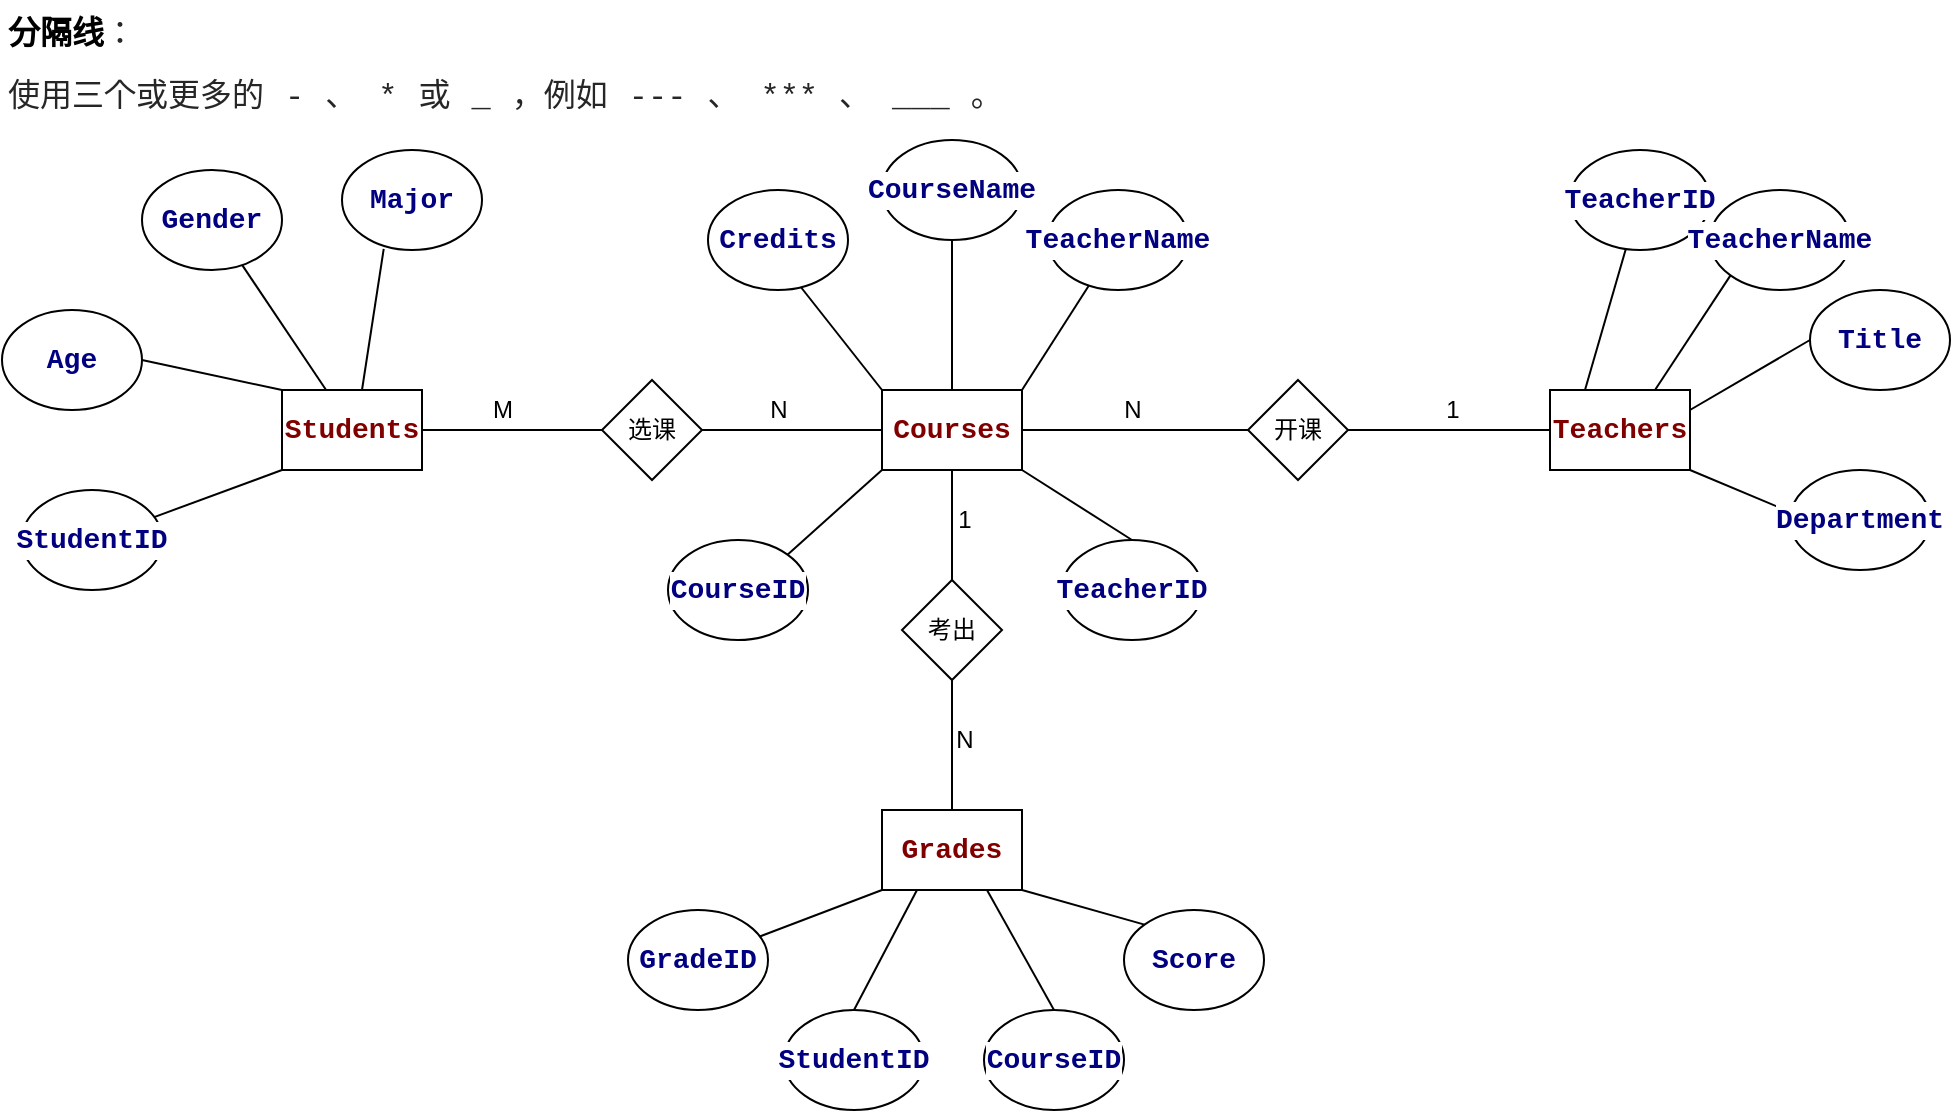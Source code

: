 <mxfile>
    <diagram id="hixVZfXvODlWkF1AgasT" name="Page-1">
        <mxGraphModel dx="1293" dy="859" grid="1" gridSize="10" guides="1" tooltips="1" connect="1" arrows="1" fold="1" page="1" pageScale="1" pageWidth="1000" pageHeight="600" background="#ffffff" math="0" shadow="0">
            <root>
                <mxCell id="0"/>
                <mxCell id="1" parent="0"/>
                <mxCell id="2" value="&lt;div style=&quot;background-color: rgb(255, 255, 255); font-family: Consolas, &amp;quot;Courier New&amp;quot;, monospace; font-size: 14px; line-height: 19px;&quot;&gt;&lt;span style=&quot;color: #800000;font-weight: bold;&quot;&gt;Students&lt;/span&gt;&lt;/div&gt;" style="rounded=0;whiteSpace=wrap;html=1;" parent="1" vertex="1">
                    <mxGeometry x="149" y="205" width="70" height="40" as="geometry"/>
                </mxCell>
                <mxCell id="9" value="" style="endArrow=none;html=1;exitX=0;exitY=1;exitDx=0;exitDy=0;" parent="1" source="2" target="15" edge="1">
                    <mxGeometry width="50" height="50" relative="1" as="geometry">
                        <mxPoint x="149" y="165" as="sourcePoint"/>
                        <mxPoint x="79" y="265" as="targetPoint"/>
                    </mxGeometry>
                </mxCell>
                <mxCell id="10" value="" style="endArrow=none;html=1;exitX=0;exitY=0;exitDx=0;exitDy=0;entryX=1;entryY=0.5;entryDx=0;entryDy=0;" parent="1" source="2" target="14" edge="1">
                    <mxGeometry width="50" height="50" relative="1" as="geometry">
                        <mxPoint x="169" y="165" as="sourcePoint"/>
                        <mxPoint x="79" y="195" as="targetPoint"/>
                    </mxGeometry>
                </mxCell>
                <mxCell id="11" value="" style="endArrow=none;html=1;exitX=0.315;exitY=0;exitDx=0;exitDy=0;exitPerimeter=0;" parent="1" source="2" target="13" edge="1">
                    <mxGeometry width="50" height="50" relative="1" as="geometry">
                        <mxPoint x="199" y="165" as="sourcePoint"/>
                        <mxPoint x="189" y="95" as="targetPoint"/>
                    </mxGeometry>
                </mxCell>
                <mxCell id="12" value="" style="endArrow=none;html=1;entryX=0.298;entryY=0.989;entryDx=0;entryDy=0;entryPerimeter=0;" parent="1" target="16" edge="1">
                    <mxGeometry width="50" height="50" relative="1" as="geometry">
                        <mxPoint x="189" y="205" as="sourcePoint"/>
                        <mxPoint x="199" y="135" as="targetPoint"/>
                    </mxGeometry>
                </mxCell>
                <mxCell id="13" value="&lt;div style=&quot;background-color: rgb(255, 255, 255); font-family: Consolas, &amp;quot;Courier New&amp;quot;, monospace; font-size: 14px; line-height: 19px;&quot;&gt;&lt;div style=&quot;line-height: 19px;&quot;&gt;&lt;span style=&quot;color: #000080;font-weight: bold;&quot;&gt;Gender&lt;/span&gt;&lt;/div&gt;&lt;/div&gt;" style="ellipse;whiteSpace=wrap;html=1;" parent="1" vertex="1">
                    <mxGeometry x="79" y="95" width="70" height="50" as="geometry"/>
                </mxCell>
                <mxCell id="14" value="&lt;div style=&quot;background-color: rgb(255, 255, 255); font-family: Consolas, &amp;quot;Courier New&amp;quot;, monospace; font-size: 14px; line-height: 19px;&quot;&gt;&lt;div style=&quot;line-height: 19px;&quot;&gt;&lt;span style=&quot;color: #000080;font-weight: bold;&quot;&gt;Age&lt;/span&gt;&lt;/div&gt;&lt;/div&gt;" style="ellipse;whiteSpace=wrap;html=1;" parent="1" vertex="1">
                    <mxGeometry x="9" y="165" width="70" height="50" as="geometry"/>
                </mxCell>
                <mxCell id="15" value="&lt;div style=&quot;background-color: rgb(255, 255, 255); font-family: Consolas, &amp;quot;Courier New&amp;quot;, monospace; font-size: 14px; line-height: 19px;&quot;&gt;&lt;div style=&quot;line-height: 19px;&quot;&gt;&lt;span style=&quot;color: #000080;font-weight: bold;&quot;&gt;StudentID&lt;/span&gt;&lt;/div&gt;&lt;/div&gt;" style="ellipse;whiteSpace=wrap;html=1;" parent="1" vertex="1">
                    <mxGeometry x="19" y="255" width="70" height="50" as="geometry"/>
                </mxCell>
                <mxCell id="16" value="&lt;div style=&quot;background-color: rgb(255, 255, 255); font-family: Consolas, &amp;quot;Courier New&amp;quot;, monospace; font-size: 14px; line-height: 19px;&quot;&gt;&lt;span style=&quot;color: #000080;font-weight: bold;&quot;&gt;Major&lt;/span&gt;&lt;/div&gt;" style="ellipse;whiteSpace=wrap;html=1;" parent="1" vertex="1">
                    <mxGeometry x="179" y="85" width="70" height="50" as="geometry"/>
                </mxCell>
                <mxCell id="18" value="&lt;div style=&quot;background-color: rgb(255, 255, 255); font-family: Consolas, &amp;quot;Courier New&amp;quot;, monospace; font-size: 14px; line-height: 19px;&quot;&gt;&lt;div style=&quot;line-height: 19px;&quot;&gt;&lt;span style=&quot;color: #800000;font-weight: bold;&quot;&gt;Grades&lt;/span&gt;&lt;/div&gt;&lt;/div&gt;" style="rounded=0;whiteSpace=wrap;html=1;" parent="1" vertex="1">
                    <mxGeometry x="449" y="415" width="70" height="40" as="geometry"/>
                </mxCell>
                <mxCell id="20" value="&lt;div style=&quot;background-color: rgb(255, 255, 255); font-family: Consolas, &amp;quot;Courier New&amp;quot;, monospace; font-size: 14px; line-height: 19px;&quot;&gt;&lt;div style=&quot;line-height: 19px;&quot;&gt;&lt;span style=&quot;color: #800000;font-weight: bold;&quot;&gt;Teachers&lt;/span&gt;&lt;/div&gt;&lt;/div&gt;" style="rounded=0;whiteSpace=wrap;html=1;" parent="1" vertex="1">
                    <mxGeometry x="783" y="205" width="70" height="40" as="geometry"/>
                </mxCell>
                <mxCell id="34" value="" style="endArrow=none;html=1;exitX=1;exitY=0.25;exitDx=0;exitDy=0;entryX=0;entryY=0.5;entryDx=0;entryDy=0;" parent="1" source="20" target="40" edge="1">
                    <mxGeometry width="50" height="50" relative="1" as="geometry">
                        <mxPoint x="853" y="205.0" as="sourcePoint"/>
                        <mxPoint x="913" y="185" as="targetPoint"/>
                    </mxGeometry>
                </mxCell>
                <mxCell id="35" value="" style="endArrow=none;html=1;exitX=1;exitY=0;exitDx=0;exitDy=0;entryX=-0.038;entryY=0.397;entryDx=0;entryDy=0;entryPerimeter=0;" parent="1" target="41" edge="1">
                    <mxGeometry width="50" height="50" relative="1" as="geometry">
                        <mxPoint x="853" y="245.0" as="sourcePoint"/>
                        <mxPoint x="913" y="265" as="targetPoint"/>
                    </mxGeometry>
                </mxCell>
                <mxCell id="36" value="" style="endArrow=none;html=1;exitX=0.75;exitY=0;exitDx=0;exitDy=0;entryX=0;entryY=1;entryDx=0;entryDy=0;" parent="1" source="20" target="39" edge="1">
                    <mxGeometry width="50" height="50" relative="1" as="geometry">
                        <mxPoint x="833" y="200.0" as="sourcePoint"/>
                        <mxPoint x="873" y="145" as="targetPoint"/>
                    </mxGeometry>
                </mxCell>
                <mxCell id="37" value="" style="endArrow=none;html=1;exitX=0.25;exitY=0;exitDx=0;exitDy=0;" parent="1" source="20" target="38" edge="1">
                    <mxGeometry width="50" height="50" relative="1" as="geometry">
                        <mxPoint x="845.5" y="215.0" as="sourcePoint"/>
                        <mxPoint x="833" y="135" as="targetPoint"/>
                    </mxGeometry>
                </mxCell>
                <mxCell id="38" value="&lt;div style=&quot;background-color: rgb(255, 255, 255); font-family: Consolas, &amp;quot;Courier New&amp;quot;, monospace; font-size: 14px; line-height: 19px;&quot;&gt;&lt;div style=&quot;line-height: 19px;&quot;&gt;&lt;div style=&quot;line-height: 19px;&quot;&gt;&lt;div style=&quot;line-height: 19px;&quot;&gt;&lt;span style=&quot;color: #000080;font-weight: bold;&quot;&gt;TeacherID&lt;/span&gt;&lt;/div&gt;&lt;/div&gt;&lt;/div&gt;&lt;/div&gt;" style="ellipse;whiteSpace=wrap;html=1;" parent="1" vertex="1">
                    <mxGeometry x="793" y="85" width="70" height="50" as="geometry"/>
                </mxCell>
                <mxCell id="39" value="&lt;div style=&quot;background-color: rgb(255, 255, 255); font-family: Consolas, &amp;quot;Courier New&amp;quot;, monospace; font-size: 14px; line-height: 19px;&quot;&gt;&lt;div style=&quot;line-height: 19px;&quot;&gt;&lt;div style=&quot;line-height: 19px;&quot;&gt;&lt;div style=&quot;line-height: 19px;&quot;&gt;&lt;span style=&quot;color: #000080;font-weight: bold;&quot;&gt;TeacherName&lt;/span&gt;&lt;/div&gt;&lt;/div&gt;&lt;/div&gt;&lt;/div&gt;" style="ellipse;whiteSpace=wrap;html=1;" parent="1" vertex="1">
                    <mxGeometry x="863" y="105" width="70" height="50" as="geometry"/>
                </mxCell>
                <mxCell id="40" value="&lt;div style=&quot;background-color: rgb(255, 255, 255); font-family: Consolas, &amp;quot;Courier New&amp;quot;, monospace; font-size: 14px; line-height: 19px;&quot;&gt;&lt;div style=&quot;line-height: 19px;&quot;&gt;&lt;div style=&quot;line-height: 19px;&quot;&gt;&lt;div style=&quot;line-height: 19px;&quot;&gt;&lt;span style=&quot;color: #000080;font-weight: bold;&quot;&gt;Title&lt;/span&gt;&lt;/div&gt;&lt;/div&gt;&lt;/div&gt;&lt;/div&gt;" style="ellipse;whiteSpace=wrap;html=1;" parent="1" vertex="1">
                    <mxGeometry x="913" y="155" width="70" height="50" as="geometry"/>
                </mxCell>
                <mxCell id="41" value="&lt;div style=&quot;background-color: rgb(255, 255, 255); font-family: Consolas, &amp;quot;Courier New&amp;quot;, monospace; font-size: 14px; line-height: 19px;&quot;&gt;&lt;div style=&quot;line-height: 19px;&quot;&gt;&lt;div style=&quot;line-height: 19px;&quot;&gt;&lt;div style=&quot;line-height: 19px;&quot;&gt;&lt;span style=&quot;color: #000080;font-weight: bold;&quot;&gt;Department&lt;/span&gt;&lt;/div&gt;&lt;/div&gt;&lt;/div&gt;&lt;/div&gt;" style="ellipse;whiteSpace=wrap;html=1;" parent="1" vertex="1">
                    <mxGeometry x="903" y="245" width="70" height="50" as="geometry"/>
                </mxCell>
                <mxCell id="53" value="" style="endArrow=none;html=1;exitX=1;exitY=1;exitDx=0;exitDy=0;entryX=0;entryY=0;entryDx=0;entryDy=0;" parent="1" source="18" target="54" edge="1">
                    <mxGeometry width="50" height="50" relative="1" as="geometry">
                        <mxPoint x="512" y="445" as="sourcePoint"/>
                        <mxPoint x="572" y="485" as="targetPoint"/>
                    </mxGeometry>
                </mxCell>
                <mxCell id="54" value="&lt;div style=&quot;background-color: rgb(255, 255, 255); font-family: Consolas, &amp;quot;Courier New&amp;quot;, monospace; font-size: 14px; line-height: 19px;&quot;&gt;&lt;div style=&quot;line-height: 19px;&quot;&gt;&lt;div style=&quot;line-height: 19px;&quot;&gt;&lt;div style=&quot;line-height: 19px;&quot;&gt;&lt;div style=&quot;line-height: 19px;&quot;&gt;&lt;span style=&quot;color: #000080;font-weight: bold;&quot;&gt;Score&lt;/span&gt;&lt;/div&gt;&lt;/div&gt;&lt;/div&gt;&lt;/div&gt;&lt;/div&gt;" style="ellipse;whiteSpace=wrap;html=1;" parent="1" vertex="1">
                    <mxGeometry x="570" y="465" width="70" height="50" as="geometry"/>
                </mxCell>
                <mxCell id="55" value="" style="endArrow=none;html=1;exitX=0.75;exitY=1;exitDx=0;exitDy=0;entryX=0.5;entryY=0;entryDx=0;entryDy=0;" parent="1" source="18" target="56" edge="1">
                    <mxGeometry width="50" height="50" relative="1" as="geometry">
                        <mxPoint x="522" y="455" as="sourcePoint"/>
                        <mxPoint x="532" y="525" as="targetPoint"/>
                    </mxGeometry>
                </mxCell>
                <mxCell id="56" value="&lt;div style=&quot;background-color: rgb(255, 255, 255); font-family: Consolas, &amp;quot;Courier New&amp;quot;, monospace; font-size: 14px; line-height: 19px;&quot;&gt;&lt;div style=&quot;line-height: 19px;&quot;&gt;&lt;div style=&quot;line-height: 19px;&quot;&gt;&lt;div style=&quot;line-height: 19px;&quot;&gt;&lt;div style=&quot;line-height: 19px;&quot;&gt;&lt;span style=&quot;color: #000080;font-weight: bold;&quot;&gt;CourseID&lt;/span&gt;&lt;/div&gt;&lt;/div&gt;&lt;/div&gt;&lt;/div&gt;&lt;/div&gt;" style="ellipse;whiteSpace=wrap;html=1;" parent="1" vertex="1">
                    <mxGeometry x="500" y="515" width="70" height="50" as="geometry"/>
                </mxCell>
                <mxCell id="57" value="&lt;div style=&quot;background-color: rgb(255, 255, 255); font-family: Consolas, &amp;quot;Courier New&amp;quot;, monospace; font-size: 14px; line-height: 19px;&quot;&gt;&lt;div style=&quot;line-height: 19px;&quot;&gt;&lt;div style=&quot;line-height: 19px;&quot;&gt;&lt;div style=&quot;line-height: 19px;&quot;&gt;&lt;div style=&quot;line-height: 19px;&quot;&gt;&lt;span style=&quot;color: #000080;font-weight: bold;&quot;&gt;StudentID&lt;/span&gt;&lt;/div&gt;&lt;/div&gt;&lt;/div&gt;&lt;/div&gt;&lt;/div&gt;" style="ellipse;whiteSpace=wrap;html=1;" parent="1" vertex="1">
                    <mxGeometry x="400" y="515" width="70" height="50" as="geometry"/>
                </mxCell>
                <mxCell id="58" value="&lt;div style=&quot;background-color: rgb(255, 255, 255); font-family: Consolas, &amp;quot;Courier New&amp;quot;, monospace; font-size: 14px; line-height: 19px;&quot;&gt;&lt;div style=&quot;line-height: 19px;&quot;&gt;&lt;div style=&quot;line-height: 19px;&quot;&gt;&lt;div style=&quot;line-height: 19px;&quot;&gt;&lt;div style=&quot;line-height: 19px;&quot;&gt;&lt;span style=&quot;color: #000080;font-weight: bold;&quot;&gt;GradeID&lt;/span&gt;&lt;/div&gt;&lt;/div&gt;&lt;/div&gt;&lt;/div&gt;&lt;/div&gt;" style="ellipse;whiteSpace=wrap;html=1;" parent="1" vertex="1">
                    <mxGeometry x="322" y="465" width="70" height="50" as="geometry"/>
                </mxCell>
                <mxCell id="59" value="" style="endArrow=none;html=1;exitX=0.25;exitY=1;exitDx=0;exitDy=0;entryX=0.5;entryY=0;entryDx=0;entryDy=0;" parent="1" source="18" target="57" edge="1">
                    <mxGeometry width="50" height="50" relative="1" as="geometry">
                        <mxPoint x="504.5" y="475" as="sourcePoint"/>
                        <mxPoint x="542" y="535" as="targetPoint"/>
                    </mxGeometry>
                </mxCell>
                <mxCell id="60" value="" style="endArrow=none;html=1;exitX=0;exitY=1;exitDx=0;exitDy=0;" parent="1" source="18" target="58" edge="1">
                    <mxGeometry width="50" height="50" relative="1" as="geometry">
                        <mxPoint x="514.5" y="485" as="sourcePoint"/>
                        <mxPoint x="552" y="545" as="targetPoint"/>
                    </mxGeometry>
                </mxCell>
                <mxCell id="62" value="选课" style="rhombus;whiteSpace=wrap;html=1;" parent="1" vertex="1">
                    <mxGeometry x="309" y="200" width="50" height="50" as="geometry"/>
                </mxCell>
                <mxCell id="65" value="" style="endArrow=none;html=1;entryX=0;entryY=0.5;entryDx=0;entryDy=0;" parent="1" target="62" edge="1">
                    <mxGeometry width="50" height="50" relative="1" as="geometry">
                        <mxPoint x="219" y="225" as="sourcePoint"/>
                        <mxPoint x="269" y="175" as="targetPoint"/>
                    </mxGeometry>
                </mxCell>
                <mxCell id="66" value="M" style="text;html=1;align=center;verticalAlign=middle;resizable=0;points=[];autosize=1;strokeColor=none;fillColor=none;" parent="1" vertex="1">
                    <mxGeometry x="244" y="200" width="30" height="30" as="geometry"/>
                </mxCell>
                <mxCell id="68" value="开课" style="rhombus;whiteSpace=wrap;html=1;" parent="1" vertex="1">
                    <mxGeometry x="632" y="200" width="50" height="50" as="geometry"/>
                </mxCell>
                <mxCell id="69" value="" style="endArrow=none;html=1;exitX=1;exitY=0.5;exitDx=0;exitDy=0;entryX=0;entryY=0.5;entryDx=0;entryDy=0;" parent="1" source="68" target="20" edge="1">
                    <mxGeometry width="50" height="50" relative="1" as="geometry">
                        <mxPoint x="832" y="145" as="sourcePoint"/>
                        <mxPoint x="749" y="225" as="targetPoint"/>
                    </mxGeometry>
                </mxCell>
                <mxCell id="72" value="1" style="text;html=1;align=center;verticalAlign=middle;resizable=0;points=[];autosize=1;strokeColor=none;fillColor=none;" parent="1" vertex="1">
                    <mxGeometry x="719" y="200" width="30" height="30" as="geometry"/>
                </mxCell>
                <mxCell id="83" value="" style="endArrow=none;html=1;entryX=0.5;entryY=1;entryDx=0;entryDy=0;exitX=0.5;exitY=0;exitDx=0;exitDy=0;startArrow=none;" parent="1" source="73" target="90" edge="1">
                    <mxGeometry width="50" height="50" relative="1" as="geometry">
                        <mxPoint x="469" y="355" as="sourcePoint"/>
                        <mxPoint x="519" y="305" as="targetPoint"/>
                    </mxGeometry>
                </mxCell>
                <mxCell id="90" value="&lt;div style=&quot;background-color: rgb(255, 255, 255); font-family: Consolas, &amp;quot;Courier New&amp;quot;, monospace; font-size: 14px; line-height: 19px;&quot;&gt;&lt;div style=&quot;line-height: 19px;&quot;&gt;&lt;span style=&quot;color: #800000;font-weight: bold;&quot;&gt;Courses&lt;/span&gt;&lt;/div&gt;&lt;/div&gt;" style="rounded=0;whiteSpace=wrap;html=1;" parent="1" vertex="1">
                    <mxGeometry x="449" y="205" width="70" height="40" as="geometry"/>
                </mxCell>
                <mxCell id="91" value="" style="endArrow=none;html=1;exitX=0;exitY=1;exitDx=0;exitDy=0;entryX=1;entryY=0;entryDx=0;entryDy=0;" parent="1" source="90" target="95" edge="1">
                    <mxGeometry width="50" height="50" relative="1" as="geometry">
                        <mxPoint x="442" y="45.0" as="sourcePoint"/>
                        <mxPoint x="372" y="175" as="targetPoint"/>
                    </mxGeometry>
                </mxCell>
                <mxCell id="92" value="" style="endArrow=none;html=1;entryX=0.5;entryY=0;entryDx=0;entryDy=0;exitX=1;exitY=1;exitDx=0;exitDy=0;" parent="1" source="90" target="96" edge="1">
                    <mxGeometry width="50" height="50" relative="1" as="geometry">
                        <mxPoint x="442" y="245" as="sourcePoint"/>
                        <mxPoint x="372" y="245" as="targetPoint"/>
                    </mxGeometry>
                </mxCell>
                <mxCell id="93" value="" style="endArrow=none;html=1;exitX=1;exitY=0;exitDx=0;exitDy=0;" parent="1" source="90" target="97" edge="1">
                    <mxGeometry width="50" height="50" relative="1" as="geometry">
                        <mxPoint x="520" y="210" as="sourcePoint"/>
                        <mxPoint x="402" y="285" as="targetPoint"/>
                    </mxGeometry>
                </mxCell>
                <mxCell id="94" value="" style="endArrow=none;html=1;entryX=0.5;entryY=1;entryDx=0;entryDy=0;exitX=0.5;exitY=0;exitDx=0;exitDy=0;" parent="1" source="90" target="98" edge="1">
                    <mxGeometry width="50" height="50" relative="1" as="geometry">
                        <mxPoint x="484" y="200" as="sourcePoint"/>
                        <mxPoint x="452" y="305" as="targetPoint"/>
                    </mxGeometry>
                </mxCell>
                <mxCell id="95" value="&lt;div style=&quot;background-color: rgb(255, 255, 255); font-family: Consolas, &amp;quot;Courier New&amp;quot;, monospace; font-size: 14px; line-height: 19px;&quot;&gt;&lt;div style=&quot;line-height: 19px;&quot;&gt;&lt;div style=&quot;line-height: 19px;&quot;&gt;&lt;span style=&quot;color: #000080;font-weight: bold;&quot;&gt;CourseID&lt;/span&gt;&lt;/div&gt;&lt;/div&gt;&lt;/div&gt;" style="ellipse;whiteSpace=wrap;html=1;" parent="1" vertex="1">
                    <mxGeometry x="342" y="280" width="70" height="50" as="geometry"/>
                </mxCell>
                <mxCell id="96" value="&lt;div style=&quot;background-color: rgb(255, 255, 255); font-family: Consolas, &amp;quot;Courier New&amp;quot;, monospace; font-size: 14px; line-height: 19px;&quot;&gt;&lt;div style=&quot;line-height: 19px;&quot;&gt;&lt;div style=&quot;line-height: 19px;&quot;&gt;&lt;span style=&quot;color: #000080;font-weight: bold;&quot;&gt;TeacherID&lt;/span&gt;&lt;/div&gt;&lt;/div&gt;&lt;/div&gt;" style="ellipse;whiteSpace=wrap;html=1;" parent="1" vertex="1">
                    <mxGeometry x="539" y="280" width="70" height="50" as="geometry"/>
                </mxCell>
                <mxCell id="97" value="&lt;div style=&quot;background-color: rgb(255, 255, 255); font-family: Consolas, &amp;quot;Courier New&amp;quot;, monospace; font-size: 14px; line-height: 19px;&quot;&gt;&lt;div style=&quot;line-height: 19px;&quot;&gt;&lt;div style=&quot;line-height: 19px;&quot;&gt;&lt;span style=&quot;color: #000080;font-weight: bold;&quot;&gt;TeacherName&lt;/span&gt;&lt;/div&gt;&lt;/div&gt;&lt;/div&gt;" style="ellipse;whiteSpace=wrap;html=1;" parent="1" vertex="1">
                    <mxGeometry x="532" y="105" width="70" height="50" as="geometry"/>
                </mxCell>
                <mxCell id="98" value="&lt;div style=&quot;background-color: rgb(255, 255, 255); font-family: Consolas, &amp;quot;Courier New&amp;quot;, monospace; font-size: 14px; line-height: 19px;&quot;&gt;&lt;div style=&quot;line-height: 19px;&quot;&gt;&lt;div style=&quot;line-height: 19px;&quot;&gt;&lt;span style=&quot;color: #000080;font-weight: bold;&quot;&gt;CourseName&lt;/span&gt;&lt;/div&gt;&lt;/div&gt;&lt;/div&gt;" style="ellipse;whiteSpace=wrap;html=1;" parent="1" vertex="1">
                    <mxGeometry x="449" y="80" width="70" height="50" as="geometry"/>
                </mxCell>
                <mxCell id="99" value="" style="endArrow=none;html=1;exitX=0;exitY=0;exitDx=0;exitDy=0;entryX=0.66;entryY=0.965;entryDx=0;entryDy=0;entryPerimeter=0;" parent="1" source="90" target="100" edge="1">
                    <mxGeometry width="50" height="50" relative="1" as="geometry">
                        <mxPoint x="494.5" y="245" as="sourcePoint"/>
                        <mxPoint x="492" y="315" as="targetPoint"/>
                    </mxGeometry>
                </mxCell>
                <mxCell id="100" value="&lt;div style=&quot;background-color: rgb(255, 255, 255); font-family: Consolas, &amp;quot;Courier New&amp;quot;, monospace; font-size: 14px; line-height: 19px;&quot;&gt;&lt;div style=&quot;line-height: 19px;&quot;&gt;&lt;div style=&quot;line-height: 19px;&quot;&gt;&lt;div style=&quot;line-height: 19px;&quot;&gt;&lt;span style=&quot;color: #000080;font-weight: bold;&quot;&gt;Credits&lt;/span&gt;&lt;/div&gt;&lt;/div&gt;&lt;/div&gt;&lt;/div&gt;" style="ellipse;whiteSpace=wrap;html=1;" parent="1" vertex="1">
                    <mxGeometry x="362" y="105" width="70" height="50" as="geometry"/>
                </mxCell>
                <mxCell id="103" value="" style="endArrow=none;html=1;exitX=1;exitY=0.5;exitDx=0;exitDy=0;entryX=0;entryY=0.5;entryDx=0;entryDy=0;" parent="1" source="62" target="90" edge="1">
                    <mxGeometry width="50" height="50" relative="1" as="geometry">
                        <mxPoint x="460" y="290" as="sourcePoint"/>
                        <mxPoint x="510" y="240" as="targetPoint"/>
                    </mxGeometry>
                </mxCell>
                <mxCell id="104" value="" style="endArrow=none;html=1;exitX=1;exitY=0.5;exitDx=0;exitDy=0;entryX=0;entryY=0.5;entryDx=0;entryDy=0;" parent="1" source="90" target="68" edge="1">
                    <mxGeometry width="50" height="50" relative="1" as="geometry">
                        <mxPoint x="532" y="224.47" as="sourcePoint"/>
                        <mxPoint x="622" y="224.47" as="targetPoint"/>
                    </mxGeometry>
                </mxCell>
                <mxCell id="106" value="N" style="text;html=1;align=center;verticalAlign=middle;resizable=0;points=[];autosize=1;strokeColor=none;fillColor=none;" parent="1" vertex="1">
                    <mxGeometry x="382" y="200" width="30" height="30" as="geometry"/>
                </mxCell>
                <mxCell id="107" value="N" style="text;html=1;align=center;verticalAlign=middle;resizable=0;points=[];autosize=1;strokeColor=none;fillColor=none;" parent="1" vertex="1">
                    <mxGeometry x="559" y="200" width="30" height="30" as="geometry"/>
                </mxCell>
                <mxCell id="109" value="" style="endArrow=none;html=1;entryX=0.5;entryY=1;entryDx=0;entryDy=0;exitX=0.5;exitY=0;exitDx=0;exitDy=0;" parent="1" source="18" target="73" edge="1">
                    <mxGeometry width="50" height="50" relative="1" as="geometry">
                        <mxPoint x="484.0" y="415" as="sourcePoint"/>
                        <mxPoint x="484.0" y="245" as="targetPoint"/>
                    </mxGeometry>
                </mxCell>
                <mxCell id="73" value="考出" style="rhombus;whiteSpace=wrap;html=1;" parent="1" vertex="1">
                    <mxGeometry x="459" y="300" width="50" height="50" as="geometry"/>
                </mxCell>
                <mxCell id="110" value="1" style="text;html=1;align=center;verticalAlign=middle;resizable=0;points=[];autosize=1;strokeColor=none;fillColor=none;" parent="1" vertex="1">
                    <mxGeometry x="475" y="255" width="30" height="30" as="geometry"/>
                </mxCell>
                <mxCell id="111" value="N" style="text;html=1;align=center;verticalAlign=middle;resizable=0;points=[];autosize=1;strokeColor=none;fillColor=none;" parent="1" vertex="1">
                    <mxGeometry x="475" y="365" width="30" height="30" as="geometry"/>
                </mxCell>
                <mxCell id="112" value="&lt;strong style=&quot;-webkit-font-smoothing: antialiased; box-sizing: border-box; -webkit-tap-highlight-color: rgba(0, 0, 0, 0); font-weight: 600; color: initial; font-size: 16px; line-height: var(--md-box-samantha-normal-text-line-height); overflow-anchor: auto; font-family: Inter, -apple-system, BlinkMacSystemFont, &amp;quot;Segoe UI&amp;quot;, &amp;quot;SF Pro SC&amp;quot;, &amp;quot;SF Pro Display&amp;quot;, &amp;quot;SF Pro Icons&amp;quot;, &amp;quot;PingFang SC&amp;quot;, &amp;quot;Hiragino Sans GB&amp;quot;, &amp;quot;Microsoft YaHei&amp;quot;, &amp;quot;Helvetica Neue&amp;quot;, Helvetica, Arial, sans-serif; font-style: normal; font-variant-ligatures: normal; font-variant-caps: normal; letter-spacing: normal; orphans: 2; text-align: start; text-indent: 0px; text-transform: none; widows: 2; word-spacing: 0px; -webkit-text-stroke-width: 0px; background-color: rgb(255, 255, 255); text-decoration-thickness: initial; text-decoration-style: initial; text-decoration-color: initial;&quot;&gt;分隔线&lt;/strong&gt;&lt;span style=&quot;color: rgba(0, 0, 0, 0.85); font-family: Inter, -apple-system, BlinkMacSystemFont, &amp;quot;Segoe UI&amp;quot;, &amp;quot;SF Pro SC&amp;quot;, &amp;quot;SF Pro Display&amp;quot;, &amp;quot;SF Pro Icons&amp;quot;, &amp;quot;PingFang SC&amp;quot;, &amp;quot;Hiragino Sans GB&amp;quot;, &amp;quot;Microsoft YaHei&amp;quot;, &amp;quot;Helvetica Neue&amp;quot;, Helvetica, Arial, sans-serif; font-size: 16px; font-style: normal; font-variant-ligatures: normal; font-variant-caps: normal; font-weight: 400; letter-spacing: normal; orphans: 2; text-align: start; text-indent: 0px; text-transform: none; widows: 2; word-spacing: 0px; -webkit-text-stroke-width: 0px; background-color: rgb(255, 255, 255); text-decoration-thickness: initial; text-decoration-style: initial; text-decoration-color: initial; float: none; display: inline !important;&quot;&gt;：&lt;/span&gt;&lt;br style=&quot;-webkit-font-smoothing: antialiased; box-sizing: border-box; -webkit-tap-highlight-color: rgba(0, 0, 0, 0); overflow-anchor: auto; color: initial; content: &amp;quot;&amp;quot;; display: block; font-size: var(--md-box-paragraph-spacing); margin: 1em; font-family: Inter, -apple-system, BlinkMacSystemFont, &amp;quot;Segoe UI&amp;quot;, &amp;quot;SF Pro SC&amp;quot;, &amp;quot;SF Pro Display&amp;quot;, &amp;quot;SF Pro Icons&amp;quot;, &amp;quot;PingFang SC&amp;quot;, &amp;quot;Hiragino Sans GB&amp;quot;, &amp;quot;Microsoft YaHei&amp;quot;, &amp;quot;Helvetica Neue&amp;quot;, Helvetica, Arial, sans-serif; font-style: normal; font-variant-ligatures: normal; font-variant-caps: normal; font-weight: 400; letter-spacing: normal; orphans: 2; text-align: start; text-indent: 0px; text-transform: none; widows: 2; word-spacing: 0px; -webkit-text-stroke-width: 0px; background-color: rgb(255, 255, 255); text-decoration-thickness: initial; text-decoration-style: initial; text-decoration-color: initial;&quot; class=&quot;container-PzX343 wrapper-NZ1vL1 undefined&quot;&gt;&lt;span style=&quot;color: rgba(0, 0, 0, 0.85); font-family: Inter, -apple-system, BlinkMacSystemFont, &amp;quot;Segoe UI&amp;quot;, &amp;quot;SF Pro SC&amp;quot;, &amp;quot;SF Pro Display&amp;quot;, &amp;quot;SF Pro Icons&amp;quot;, &amp;quot;PingFang SC&amp;quot;, &amp;quot;Hiragino Sans GB&amp;quot;, &amp;quot;Microsoft YaHei&amp;quot;, &amp;quot;Helvetica Neue&amp;quot;, Helvetica, Arial, sans-serif; font-size: 16px; font-style: normal; font-variant-ligatures: normal; font-variant-caps: normal; font-weight: 400; letter-spacing: normal; orphans: 2; text-align: start; text-indent: 0px; text-transform: none; widows: 2; word-spacing: 0px; -webkit-text-stroke-width: 0px; background-color: rgb(255, 255, 255); text-decoration-thickness: initial; text-decoration-style: initial; text-decoration-color: initial; float: none; display: inline !important;&quot;&gt;使用三个或更多的&lt;span&gt;&amp;nbsp;&lt;/span&gt;&lt;/span&gt;&lt;code style=&quot;-webkit-font-smoothing: antialiased; box-sizing: border-box; -webkit-tap-highlight-color: rgba(0, 0, 0, 0); background: var(--color-inline-code-background); border-radius: 4px; color: rgba(0, 0, 0, 0.85); font-size: 16px; margin: 0px 2px; font-family: Menlo, Monaco, Consolas, &amp;quot;Courier New&amp;quot;, monospace; padding: 2px 4px; overflow-anchor: auto; font-weight: 400; line-height: var(--md-box-samantha-normal-text-line-height); font-style: normal; font-variant-ligatures: normal; font-variant-caps: normal; letter-spacing: normal; orphans: 2; text-align: start; text-indent: 0px; text-transform: none; widows: 2; word-spacing: 0px; -webkit-text-stroke-width: 0px; text-decoration-thickness: initial; text-decoration-style: initial; text-decoration-color: initial;&quot;&gt;-&lt;/code&gt;&lt;span style=&quot;color: rgba(0, 0, 0, 0.85); font-family: Inter, -apple-system, BlinkMacSystemFont, &amp;quot;Segoe UI&amp;quot;, &amp;quot;SF Pro SC&amp;quot;, &amp;quot;SF Pro Display&amp;quot;, &amp;quot;SF Pro Icons&amp;quot;, &amp;quot;PingFang SC&amp;quot;, &amp;quot;Hiragino Sans GB&amp;quot;, &amp;quot;Microsoft YaHei&amp;quot;, &amp;quot;Helvetica Neue&amp;quot;, Helvetica, Arial, sans-serif; font-size: 16px; font-style: normal; font-variant-ligatures: normal; font-variant-caps: normal; font-weight: 400; letter-spacing: normal; orphans: 2; text-align: start; text-indent: 0px; text-transform: none; widows: 2; word-spacing: 0px; -webkit-text-stroke-width: 0px; background-color: rgb(255, 255, 255); text-decoration-thickness: initial; text-decoration-style: initial; text-decoration-color: initial; float: none; display: inline !important;&quot;&gt;&lt;span&gt;&amp;nbsp;&lt;/span&gt;、&lt;span&gt;&amp;nbsp;&lt;/span&gt;&lt;/span&gt;&lt;code style=&quot;-webkit-font-smoothing: antialiased; box-sizing: border-box; -webkit-tap-highlight-color: rgba(0, 0, 0, 0); background: var(--color-inline-code-background); border-radius: 4px; color: rgba(0, 0, 0, 0.85); font-size: 16px; margin: 0px 2px; font-family: Menlo, Monaco, Consolas, &amp;quot;Courier New&amp;quot;, monospace; padding: 2px 4px; overflow-anchor: auto; font-weight: 400; line-height: var(--md-box-samantha-normal-text-line-height); font-style: normal; font-variant-ligatures: normal; font-variant-caps: normal; letter-spacing: normal; orphans: 2; text-align: start; text-indent: 0px; text-transform: none; widows: 2; word-spacing: 0px; -webkit-text-stroke-width: 0px; text-decoration-thickness: initial; text-decoration-style: initial; text-decoration-color: initial;&quot;&gt;*&lt;/code&gt;&lt;span style=&quot;color: rgba(0, 0, 0, 0.85); font-family: Inter, -apple-system, BlinkMacSystemFont, &amp;quot;Segoe UI&amp;quot;, &amp;quot;SF Pro SC&amp;quot;, &amp;quot;SF Pro Display&amp;quot;, &amp;quot;SF Pro Icons&amp;quot;, &amp;quot;PingFang SC&amp;quot;, &amp;quot;Hiragino Sans GB&amp;quot;, &amp;quot;Microsoft YaHei&amp;quot;, &amp;quot;Helvetica Neue&amp;quot;, Helvetica, Arial, sans-serif; font-size: 16px; font-style: normal; font-variant-ligatures: normal; font-variant-caps: normal; font-weight: 400; letter-spacing: normal; orphans: 2; text-align: start; text-indent: 0px; text-transform: none; widows: 2; word-spacing: 0px; -webkit-text-stroke-width: 0px; background-color: rgb(255, 255, 255); text-decoration-thickness: initial; text-decoration-style: initial; text-decoration-color: initial; float: none; display: inline !important;&quot;&gt;&lt;span&gt;&amp;nbsp;&lt;/span&gt;或&lt;span&gt;&amp;nbsp;&lt;/span&gt;&lt;/span&gt;&lt;code style=&quot;-webkit-font-smoothing: antialiased; box-sizing: border-box; -webkit-tap-highlight-color: rgba(0, 0, 0, 0); background: var(--color-inline-code-background); border-radius: 4px; color: rgba(0, 0, 0, 0.85); font-size: 16px; margin: 0px 2px; font-family: Menlo, Monaco, Consolas, &amp;quot;Courier New&amp;quot;, monospace; padding: 2px 4px; overflow-anchor: auto; font-weight: 400; line-height: var(--md-box-samantha-normal-text-line-height); font-style: normal; font-variant-ligatures: normal; font-variant-caps: normal; letter-spacing: normal; orphans: 2; text-align: start; text-indent: 0px; text-transform: none; widows: 2; word-spacing: 0px; -webkit-text-stroke-width: 0px; text-decoration-thickness: initial; text-decoration-style: initial; text-decoration-color: initial;&quot;&gt;_&lt;/code&gt;&lt;span style=&quot;color: rgba(0, 0, 0, 0.85); font-family: Inter, -apple-system, BlinkMacSystemFont, &amp;quot;Segoe UI&amp;quot;, &amp;quot;SF Pro SC&amp;quot;, &amp;quot;SF Pro Display&amp;quot;, &amp;quot;SF Pro Icons&amp;quot;, &amp;quot;PingFang SC&amp;quot;, &amp;quot;Hiragino Sans GB&amp;quot;, &amp;quot;Microsoft YaHei&amp;quot;, &amp;quot;Helvetica Neue&amp;quot;, Helvetica, Arial, sans-serif; font-size: 16px; font-style: normal; font-variant-ligatures: normal; font-variant-caps: normal; font-weight: 400; letter-spacing: normal; orphans: 2; text-align: start; text-indent: 0px; text-transform: none; widows: 2; word-spacing: 0px; -webkit-text-stroke-width: 0px; background-color: rgb(255, 255, 255); text-decoration-thickness: initial; text-decoration-style: initial; text-decoration-color: initial; float: none; display: inline !important;&quot;&gt;&lt;span&gt;&amp;nbsp;&lt;/span&gt;，例如&lt;span&gt;&amp;nbsp;&lt;/span&gt;&lt;/span&gt;&lt;code style=&quot;-webkit-font-smoothing: antialiased; box-sizing: border-box; -webkit-tap-highlight-color: rgba(0, 0, 0, 0); background: var(--color-inline-code-background); border-radius: 4px; color: rgba(0, 0, 0, 0.85); font-size: 16px; margin: 0px 2px; font-family: Menlo, Monaco, Consolas, &amp;quot;Courier New&amp;quot;, monospace; padding: 2px 4px; overflow-anchor: auto; font-weight: 400; line-height: var(--md-box-samantha-normal-text-line-height); font-style: normal; font-variant-ligatures: normal; font-variant-caps: normal; letter-spacing: normal; orphans: 2; text-align: start; text-indent: 0px; text-transform: none; widows: 2; word-spacing: 0px; -webkit-text-stroke-width: 0px; text-decoration-thickness: initial; text-decoration-style: initial; text-decoration-color: initial;&quot;&gt;---&lt;/code&gt;&lt;span style=&quot;color: rgba(0, 0, 0, 0.85); font-family: Inter, -apple-system, BlinkMacSystemFont, &amp;quot;Segoe UI&amp;quot;, &amp;quot;SF Pro SC&amp;quot;, &amp;quot;SF Pro Display&amp;quot;, &amp;quot;SF Pro Icons&amp;quot;, &amp;quot;PingFang SC&amp;quot;, &amp;quot;Hiragino Sans GB&amp;quot;, &amp;quot;Microsoft YaHei&amp;quot;, &amp;quot;Helvetica Neue&amp;quot;, Helvetica, Arial, sans-serif; font-size: 16px; font-style: normal; font-variant-ligatures: normal; font-variant-caps: normal; font-weight: 400; letter-spacing: normal; orphans: 2; text-align: start; text-indent: 0px; text-transform: none; widows: 2; word-spacing: 0px; -webkit-text-stroke-width: 0px; background-color: rgb(255, 255, 255); text-decoration-thickness: initial; text-decoration-style: initial; text-decoration-color: initial; float: none; display: inline !important;&quot;&gt;&lt;span&gt;&amp;nbsp;&lt;/span&gt;、&lt;span&gt;&amp;nbsp;&lt;/span&gt;&lt;/span&gt;&lt;code style=&quot;-webkit-font-smoothing: antialiased; box-sizing: border-box; -webkit-tap-highlight-color: rgba(0, 0, 0, 0); background: var(--color-inline-code-background); border-radius: 4px; color: rgba(0, 0, 0, 0.85); font-size: 16px; margin: 0px 2px; font-family: Menlo, Monaco, Consolas, &amp;quot;Courier New&amp;quot;, monospace; padding: 2px 4px; overflow-anchor: auto; font-weight: 400; line-height: var(--md-box-samantha-normal-text-line-height); font-style: normal; font-variant-ligatures: normal; font-variant-caps: normal; letter-spacing: normal; orphans: 2; text-align: start; text-indent: 0px; text-transform: none; widows: 2; word-spacing: 0px; -webkit-text-stroke-width: 0px; text-decoration-thickness: initial; text-decoration-style: initial; text-decoration-color: initial;&quot;&gt;***&lt;/code&gt;&lt;span style=&quot;color: rgba(0, 0, 0, 0.85); font-family: Inter, -apple-system, BlinkMacSystemFont, &amp;quot;Segoe UI&amp;quot;, &amp;quot;SF Pro SC&amp;quot;, &amp;quot;SF Pro Display&amp;quot;, &amp;quot;SF Pro Icons&amp;quot;, &amp;quot;PingFang SC&amp;quot;, &amp;quot;Hiragino Sans GB&amp;quot;, &amp;quot;Microsoft YaHei&amp;quot;, &amp;quot;Helvetica Neue&amp;quot;, Helvetica, Arial, sans-serif; font-size: 16px; font-style: normal; font-variant-ligatures: normal; font-variant-caps: normal; font-weight: 400; letter-spacing: normal; orphans: 2; text-align: start; text-indent: 0px; text-transform: none; widows: 2; word-spacing: 0px; -webkit-text-stroke-width: 0px; background-color: rgb(255, 255, 255); text-decoration-thickness: initial; text-decoration-style: initial; text-decoration-color: initial; float: none; display: inline !important;&quot;&gt;&lt;span&gt;&amp;nbsp;&lt;/span&gt;、&lt;span&gt;&amp;nbsp;&lt;/span&gt;&lt;/span&gt;&lt;code style=&quot;-webkit-font-smoothing: antialiased; box-sizing: border-box; -webkit-tap-highlight-color: rgba(0, 0, 0, 0); background: var(--color-inline-code-background); border-radius: 4px; color: rgba(0, 0, 0, 0.85); font-size: 16px; margin: 0px 2px; font-family: Menlo, Monaco, Consolas, &amp;quot;Courier New&amp;quot;, monospace; padding: 2px 4px; overflow-anchor: auto; font-weight: 400; line-height: var(--md-box-samantha-normal-text-line-height); font-style: normal; font-variant-ligatures: normal; font-variant-caps: normal; letter-spacing: normal; orphans: 2; text-align: start; text-indent: 0px; text-transform: none; widows: 2; word-spacing: 0px; -webkit-text-stroke-width: 0px; text-decoration-thickness: initial; text-decoration-style: initial; text-decoration-color: initial;&quot;&gt;___&lt;/code&gt;&lt;span style=&quot;color: rgba(0, 0, 0, 0.85); font-family: Inter, -apple-system, BlinkMacSystemFont, &amp;quot;Segoe UI&amp;quot;, &amp;quot;SF Pro SC&amp;quot;, &amp;quot;SF Pro Display&amp;quot;, &amp;quot;SF Pro Icons&amp;quot;, &amp;quot;PingFang SC&amp;quot;, &amp;quot;Hiragino Sans GB&amp;quot;, &amp;quot;Microsoft YaHei&amp;quot;, &amp;quot;Helvetica Neue&amp;quot;, Helvetica, Arial, sans-serif; font-size: 16px; font-style: normal; font-variant-ligatures: normal; font-variant-caps: normal; font-weight: 400; letter-spacing: normal; orphans: 2; text-align: start; text-indent: 0px; text-transform: none; widows: 2; word-spacing: 0px; -webkit-text-stroke-width: 0px; background-color: rgb(255, 255, 255); text-decoration-thickness: initial; text-decoration-style: initial; text-decoration-color: initial; float: none; display: inline !important;&quot;&gt;&lt;span&gt;&amp;nbsp;&lt;/span&gt;。&lt;/span&gt;" style="text;whiteSpace=wrap;html=1;" vertex="1" parent="1">
                    <mxGeometry x="10" y="10" width="520" height="80" as="geometry"/>
                </mxCell>
            </root>
        </mxGraphModel>
    </diagram>
</mxfile>